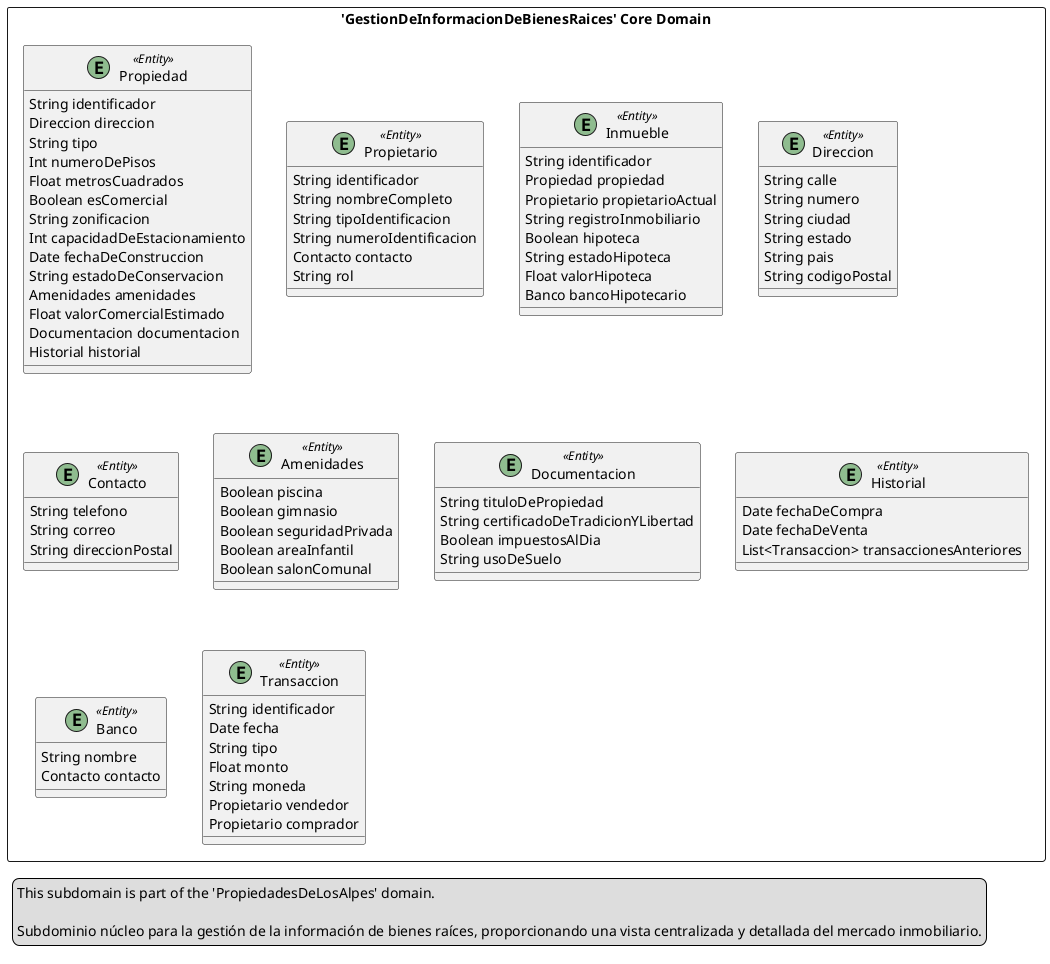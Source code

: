 @startuml

skinparam componentStyle uml2

package "'GestionDeInformacionDeBienesRaices' Core Domain" <<Rectangle>> {
	class Propiedad <<(E,DarkSeaGreen) Entity>> {
		String identificador
		Direccion direccion
		String tipo
		Int numeroDePisos
		Float metrosCuadrados
		Boolean esComercial
		String zonificacion
		Int capacidadDeEstacionamiento
		Date fechaDeConstruccion
		String estadoDeConservacion
		Amenidades amenidades
		Float valorComercialEstimado
		Documentacion documentacion
		Historial historial
	}
	class Propietario <<(E,DarkSeaGreen) Entity>> {
		String identificador
		String nombreCompleto
		String tipoIdentificacion
		String numeroIdentificacion
		Contacto contacto
		String rol
	}
	class Inmueble <<(E,DarkSeaGreen) Entity>> {
		String identificador
		Propiedad propiedad
		Propietario propietarioActual
		String registroInmobiliario
		Boolean hipoteca
		String estadoHipoteca
		Float valorHipoteca
		Banco bancoHipotecario
	}
	class Direccion <<(E,DarkSeaGreen) Entity>> {
		String calle
		String numero
		String ciudad
		String estado
		String pais
		String codigoPostal
	}
	class Contacto <<(E,DarkSeaGreen) Entity>> {
		String telefono
		String correo
		String direccionPostal
	}
	class Amenidades <<(E,DarkSeaGreen) Entity>> {
		Boolean piscina
		Boolean gimnasio
		Boolean seguridadPrivada
		Boolean areaInfantil
		Boolean salonComunal
	}
	class Documentacion <<(E,DarkSeaGreen) Entity>> {
		String tituloDePropiedad
		String certificadoDeTradicionYLibertad
		Boolean impuestosAlDia
		String usoDeSuelo
	}
	class Historial <<(E,DarkSeaGreen) Entity>> {
		Date fechaDeCompra
		Date fechaDeVenta
		List<Transaccion> transaccionesAnteriores
	}
	class Banco <<(E,DarkSeaGreen) Entity>> {
		String nombre
		Contacto contacto
	}
	class Transaccion <<(E,DarkSeaGreen) Entity>> {
		String identificador
		Date fecha
		String tipo
		Float monto
		String moneda
		Propietario vendedor
		Propietario comprador
	}
}
legend left
  This subdomain is part of the 'PropiedadesDeLosAlpes' domain.

  Subdominio núcleo para la gestión de la información de bienes raíces, proporcionando una vista centralizada y detallada del mercado inmobiliario.
end legend


@enduml
